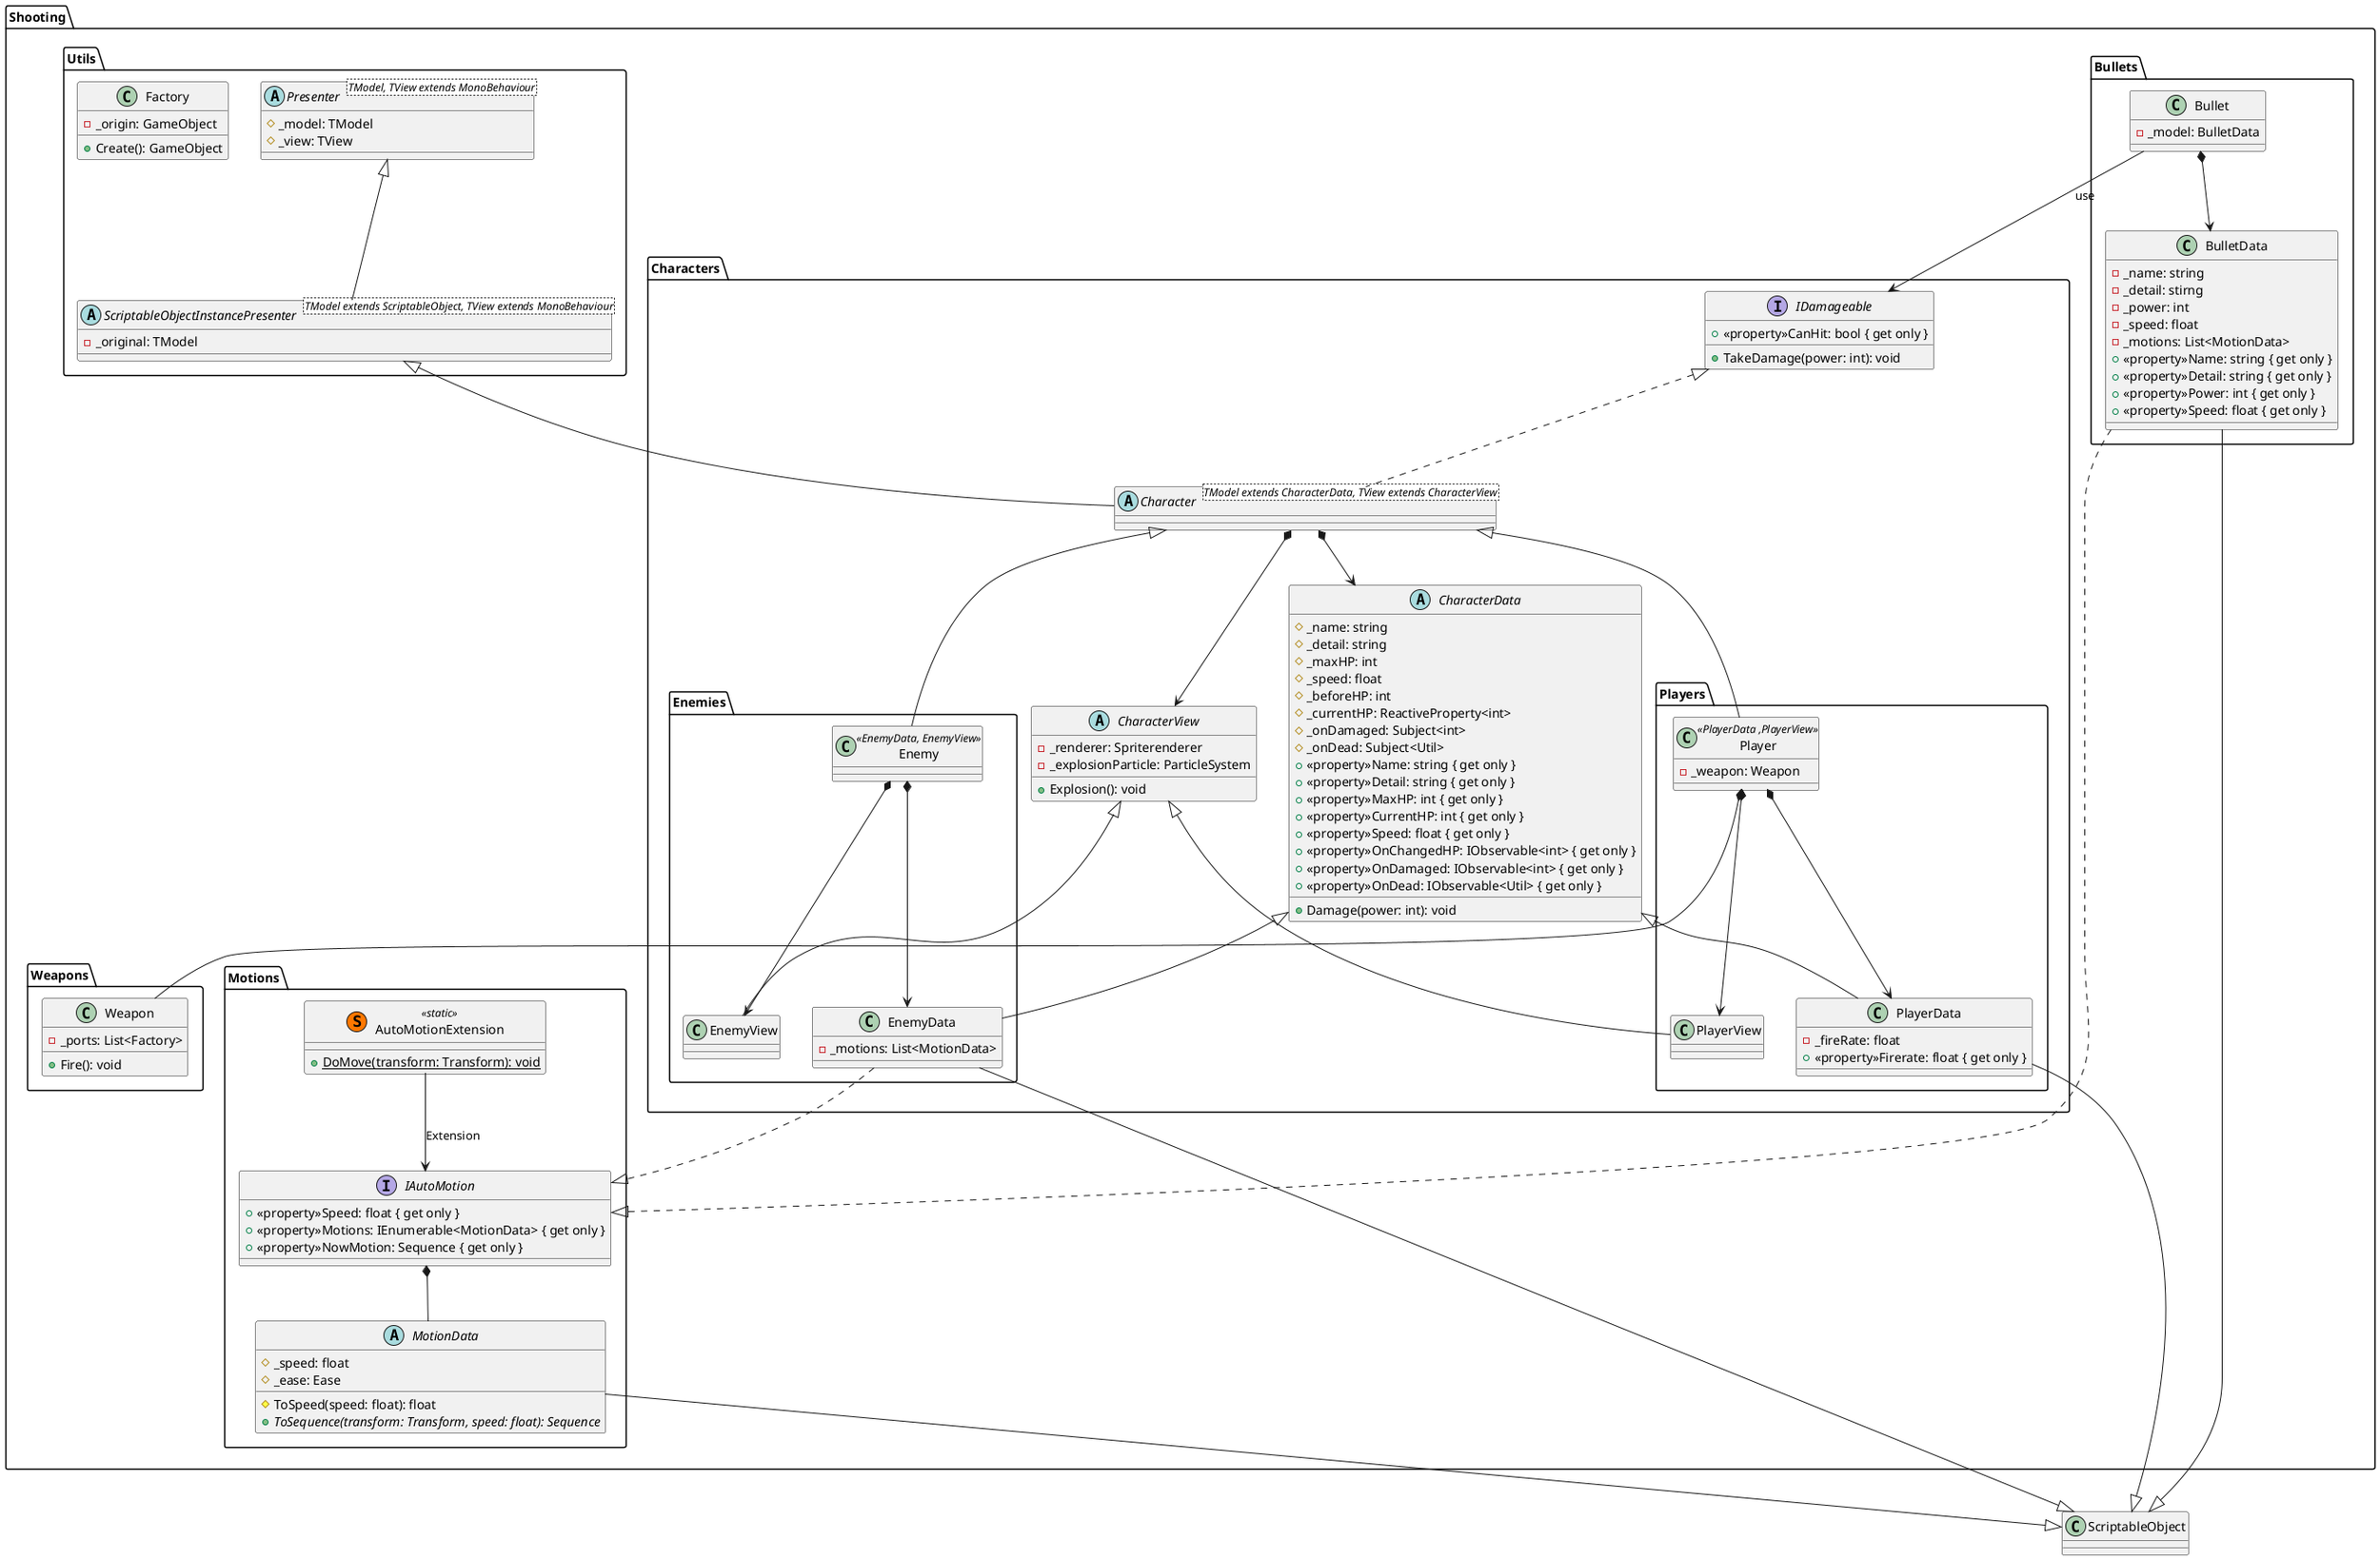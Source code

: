 @startuml Shooting

package Shooting
{
    package Bullets
    {
        class Bullet
        {
            -_model: BulletData
        }
        class BulletData
        {
            -_name: string
            -_detail: stirng
            -_power: int
            -_speed: float
            -_motions: List<MotionData>
            +<<property>>Name: string { get only }
            +<<property>>Detail: string { get only }
            +<<property>>Power: int { get only }
            +<<property>>Speed: float { get only }
        }
    }
    package Characters
    {
        package Enemies
        {
            class Enemy<<EnemyData, EnemyView>>
            class EnemyData
            {
                -_motions: List<MotionData>
            }
            class EnemyView
        }
        package Players
        {
            class Player<<PlayerData ,PlayerView>>
            {
                -_weapon: Weapon
            }
            class PlayerData
            {
                -_fireRate: float
                +<<property>>Firerate: float { get only }
            }
            class PlayerView
        }
        abstract Character<TModel extends CharacterData, TView extends CharacterView>
        abstract CharacterData
        {
            #_name: string
            #_detail: string
            #_maxHP: int
            #_speed: float
            #_beforeHP: int
            #_currentHP: ReactiveProperty<int>
            #_onDamaged: Subject<int>
            #_onDead: Subject<Util>
            +<<property>>Name: string { get only }
            +<<property>>Detail: string { get only }
            +<<property>>MaxHP: int { get only }
            +<<property>>CurrentHP: int { get only }
            +<<property>>Speed: float { get only }
            +<<property>>OnChangedHP: IObservable<int> { get only }
            +<<property>>OnDamaged: IObservable<int> { get only }
            +<<property>>OnDead: IObservable<Util> { get only }
            +Damage(power: int): void
        }
        abstract CharacterView
        {
            -_renderer: Spriterenderer
            -_explosionParticle: ParticleSystem
            +Explosion(): void
        }
        interface IDamageable
        {
            +<<property>>CanHit: bool { get only }
            +TakeDamage(power: int): void
        }
    }
    package Motions
    {
        class AutoMotionExtension<<(S,#FF7700) static>>
        {
            +{static}DoMove(transform: Transform): void
        }
        abstract MotionData
        {
            #_speed: float
            #_ease: Ease
            #ToSpeed(speed: float): float
            +{abstract}ToSequence(transform: Transform, speed: float): Sequence
        }
        interface IAutoMotion
        {
            +<<property>>Speed: float { get only }
            +<<property>>Motions: IEnumerable<MotionData> { get only }
            +<<property>>NowMotion: Sequence { get only }
        }
    }
    package Utils
    {
        class Factory
        {
            -_origin: GameObject
            +Create(): GameObject
        }
        abstract Presenter<TModel, TView extends MonoBehaviour>
        {
            #_model: TModel
            #_view: TView
        }
        abstract ScriptableObjectInstancePresenter<TModel extends ScriptableObject, TView extends MonoBehaviour>
        {
            -_original: TModel
        }
    }
    package Weapons
    {
        class Weapon
        {
            -_ports: List<Factory>
            +Fire(): void
        }
    }
}

BulletData --|> ScriptableObject
EnemyData --|> ScriptableObject
PlayerData --|> ScriptableObject
MotionData --|> ScriptableObject
ScriptableObjectInstancePresenter -up-|> Presenter
Character -up-|> ScriptableObjectInstancePresenter
Enemy -up-|> Character
EnemyData -up-|> CharacterData
EnemyView -up-|> CharacterView
Player -up-|> Character
PlayerData -up-|> CharacterData
PlayerView -up-|> CharacterView

Character .up.|> IDamageable
BulletData ..|> IAutoMotion
EnemyData ..|> IAutoMotion

Player *-- Weapon
IAutoMotion *-- MotionData

Bullet *--> BulletData
Character *--> CharacterData
Character *--> CharacterView
Enemy *--> EnemyData
Enemy *--> EnemyView
Player *--> PlayerData
Player *--> PlayerView

Bullet --> IDamageable : use
AutoMotionExtension --> IAutoMotion : Extension

@enduml